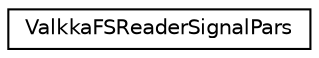 digraph "Graphical Class Hierarchy"
{
  edge [fontname="Helvetica",fontsize="10",labelfontname="Helvetica",labelfontsize="10"];
  node [fontname="Helvetica",fontsize="10",shape=record];
  rankdir="LR";
  Node0 [label="ValkkaFSReaderSignalPars",height=0.2,width=0.4,color="black", fillcolor="white", style="filled",URL="$structValkkaFSReaderSignalPars.html",tooltip="Signal information for ValkkaFSReaderThread. "];
}
